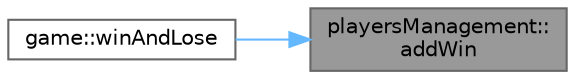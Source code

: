 digraph "playersManagement::addWin"
{
 // LATEX_PDF_SIZE
  bgcolor="transparent";
  edge [fontname=Helvetica,fontsize=10,labelfontname=Helvetica,labelfontsize=10];
  node [fontname=Helvetica,fontsize=10,shape=box,height=0.2,width=0.4];
  rankdir="RL";
  Node1 [id="Node000001",label="playersManagement::\laddWin",height=0.2,width=0.4,color="gray40", fillcolor="grey60", style="filled", fontcolor="black",tooltip="Add a win in the game for the player nick passed."];
  Node1 -> Node2 [id="edge1_Node000001_Node000002",dir="back",color="steelblue1",style="solid",tooltip=" "];
  Node2 [id="Node000002",label="game::winAndLose",height=0.2,width=0.4,color="grey40", fillcolor="white", style="filled",URL="$classgame.html#aa73e185d035361027c0df359d7a6c750",tooltip="Add one win to the winner and one lose for the loser."];
}
